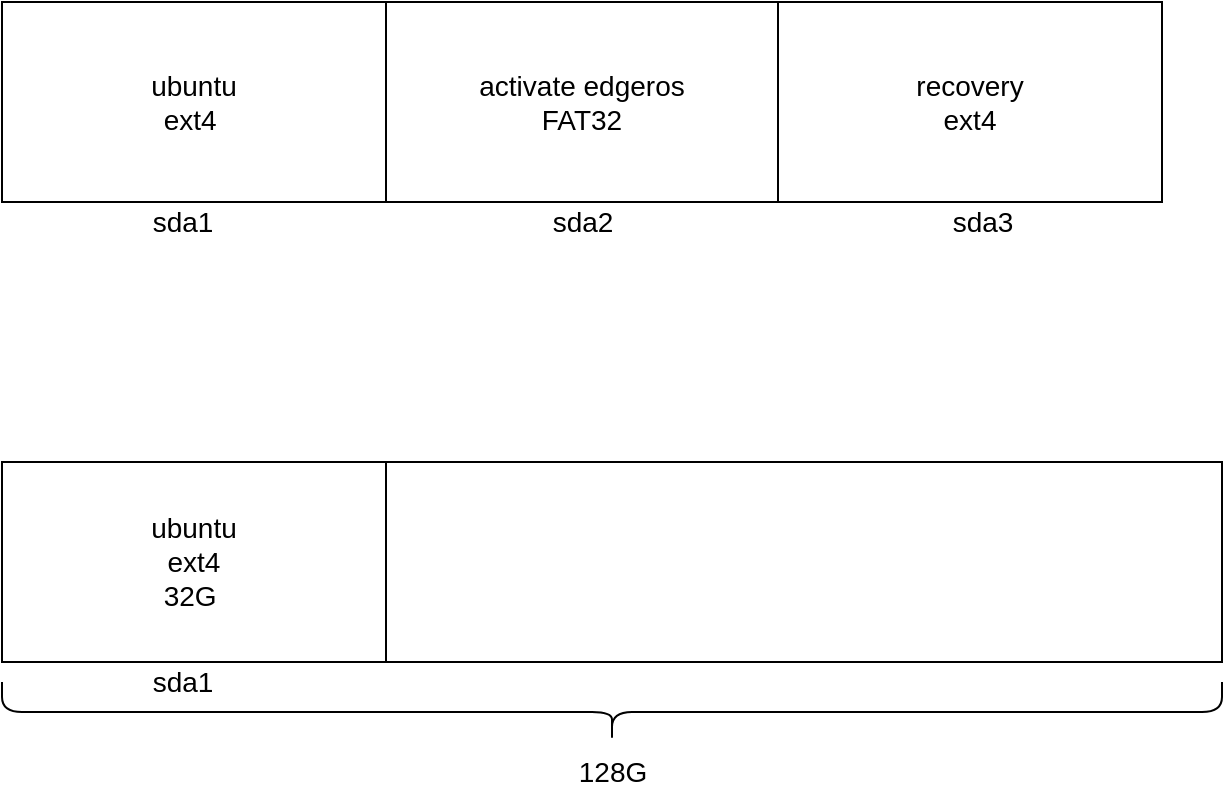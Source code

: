 <mxfile version="20.3.6" type="github">
  <diagram id="cQNVfGwLOW3ax-EHV-Wc" name="第 1 页">
    <mxGraphModel dx="1094" dy="602" grid="1" gridSize="10" guides="1" tooltips="1" connect="1" arrows="1" fold="1" page="1" pageScale="1" pageWidth="827" pageHeight="1169" math="0" shadow="0">
      <root>
        <mxCell id="0" />
        <mxCell id="1" parent="0" />
        <mxCell id="270qJeoX-v2LyYJ6Q_qA-2" value="" style="shape=table;startSize=0;container=1;collapsible=0;childLayout=tableLayout;" vertex="1" parent="1">
          <mxGeometry x="120" y="190" width="580" height="100" as="geometry" />
        </mxCell>
        <mxCell id="270qJeoX-v2LyYJ6Q_qA-3" value="" style="shape=tableRow;horizontal=0;startSize=0;swimlaneHead=0;swimlaneBody=0;top=0;left=0;bottom=0;right=0;collapsible=0;dropTarget=0;fillColor=none;points=[[0,0.5],[1,0.5]];portConstraint=eastwest;" vertex="1" parent="270qJeoX-v2LyYJ6Q_qA-2">
          <mxGeometry width="580" height="100" as="geometry" />
        </mxCell>
        <mxCell id="270qJeoX-v2LyYJ6Q_qA-4" value="&lt;font style=&quot;font-size: 14px;&quot;&gt;ubuntu&lt;br&gt;ext4&amp;nbsp;&lt;/font&gt;" style="shape=partialRectangle;html=1;whiteSpace=wrap;connectable=0;overflow=hidden;fillColor=none;top=0;left=0;bottom=0;right=0;pointerEvents=1;" vertex="1" parent="270qJeoX-v2LyYJ6Q_qA-3">
          <mxGeometry width="192" height="100" as="geometry">
            <mxRectangle width="192" height="100" as="alternateBounds" />
          </mxGeometry>
        </mxCell>
        <mxCell id="270qJeoX-v2LyYJ6Q_qA-5" value="&lt;span style=&quot;font-size: 14px;&quot;&gt;activate edgeros&lt;/span&gt;&lt;br style=&quot;font-size: 14px;&quot;&gt;&lt;span style=&quot;font-size: 14px;&quot;&gt;FAT32&lt;/span&gt;" style="shape=partialRectangle;html=1;whiteSpace=wrap;connectable=0;overflow=hidden;fillColor=none;top=0;left=0;bottom=0;right=0;pointerEvents=1;" vertex="1" parent="270qJeoX-v2LyYJ6Q_qA-3">
          <mxGeometry x="192" width="196" height="100" as="geometry">
            <mxRectangle width="196" height="100" as="alternateBounds" />
          </mxGeometry>
        </mxCell>
        <mxCell id="270qJeoX-v2LyYJ6Q_qA-6" value="&lt;font style=&quot;font-size: 14px;&quot;&gt;recovery&lt;br&gt;ext4&lt;br&gt;&lt;/font&gt;" style="shape=partialRectangle;html=1;whiteSpace=wrap;connectable=0;overflow=hidden;fillColor=none;top=0;left=0;bottom=0;right=0;pointerEvents=1;" vertex="1" parent="270qJeoX-v2LyYJ6Q_qA-3">
          <mxGeometry x="388" width="192" height="100" as="geometry">
            <mxRectangle width="192" height="100" as="alternateBounds" />
          </mxGeometry>
        </mxCell>
        <mxCell id="270qJeoX-v2LyYJ6Q_qA-8" value="sda1" style="text;html=1;align=center;verticalAlign=middle;resizable=0;points=[];autosize=1;strokeColor=none;fillColor=none;fontSize=14;" vertex="1" parent="1">
          <mxGeometry x="185" y="285" width="50" height="30" as="geometry" />
        </mxCell>
        <mxCell id="270qJeoX-v2LyYJ6Q_qA-9" value="sda2" style="text;html=1;align=center;verticalAlign=middle;resizable=0;points=[];autosize=1;strokeColor=none;fillColor=none;fontSize=14;" vertex="1" parent="1">
          <mxGeometry x="385" y="285" width="50" height="30" as="geometry" />
        </mxCell>
        <mxCell id="270qJeoX-v2LyYJ6Q_qA-10" value="sda3" style="text;html=1;align=center;verticalAlign=middle;resizable=0;points=[];autosize=1;strokeColor=none;fillColor=none;fontSize=14;" vertex="1" parent="1">
          <mxGeometry x="585" y="285" width="50" height="30" as="geometry" />
        </mxCell>
        <mxCell id="270qJeoX-v2LyYJ6Q_qA-11" value="" style="shape=table;startSize=0;container=1;collapsible=0;childLayout=tableLayout;" vertex="1" parent="1">
          <mxGeometry x="120" y="420" width="610" height="100" as="geometry" />
        </mxCell>
        <mxCell id="270qJeoX-v2LyYJ6Q_qA-12" value="" style="shape=tableRow;horizontal=0;startSize=0;swimlaneHead=0;swimlaneBody=0;top=0;left=0;bottom=0;right=0;collapsible=0;dropTarget=0;fillColor=none;points=[[0,0.5],[1,0.5]];portConstraint=eastwest;" vertex="1" parent="270qJeoX-v2LyYJ6Q_qA-11">
          <mxGeometry width="610" height="100" as="geometry" />
        </mxCell>
        <mxCell id="270qJeoX-v2LyYJ6Q_qA-13" value="&lt;font style=&quot;font-size: 14px;&quot;&gt;ubuntu&lt;br&gt;ext4&lt;br&gt;32G&amp;nbsp;&lt;/font&gt;" style="shape=partialRectangle;html=1;whiteSpace=wrap;connectable=0;overflow=hidden;fillColor=none;top=0;left=0;bottom=0;right=0;pointerEvents=1;" vertex="1" parent="270qJeoX-v2LyYJ6Q_qA-12">
          <mxGeometry width="192" height="100" as="geometry">
            <mxRectangle width="192" height="100" as="alternateBounds" />
          </mxGeometry>
        </mxCell>
        <mxCell id="270qJeoX-v2LyYJ6Q_qA-14" value="" style="shape=partialRectangle;html=1;whiteSpace=wrap;connectable=0;overflow=hidden;fillColor=none;top=0;left=0;bottom=0;right=0;pointerEvents=1;" vertex="1" parent="270qJeoX-v2LyYJ6Q_qA-12">
          <mxGeometry x="192" width="418" height="100" as="geometry">
            <mxRectangle width="418" height="100" as="alternateBounds" />
          </mxGeometry>
        </mxCell>
        <mxCell id="270qJeoX-v2LyYJ6Q_qA-16" value="sda1" style="text;html=1;align=center;verticalAlign=middle;resizable=0;points=[];autosize=1;strokeColor=none;fillColor=none;fontSize=14;" vertex="1" parent="1">
          <mxGeometry x="185" y="515" width="50" height="30" as="geometry" />
        </mxCell>
        <mxCell id="270qJeoX-v2LyYJ6Q_qA-23" value="" style="shape=curlyBracket;whiteSpace=wrap;html=1;rounded=1;flipH=1;fontSize=14;rotation=90;" vertex="1" parent="1">
          <mxGeometry x="410" y="240" width="30" height="610" as="geometry" />
        </mxCell>
        <mxCell id="270qJeoX-v2LyYJ6Q_qA-24" value="128G" style="text;html=1;align=center;verticalAlign=middle;resizable=0;points=[];autosize=1;strokeColor=none;fillColor=none;fontSize=14;" vertex="1" parent="1">
          <mxGeometry x="395" y="560" width="60" height="30" as="geometry" />
        </mxCell>
      </root>
    </mxGraphModel>
  </diagram>
</mxfile>
